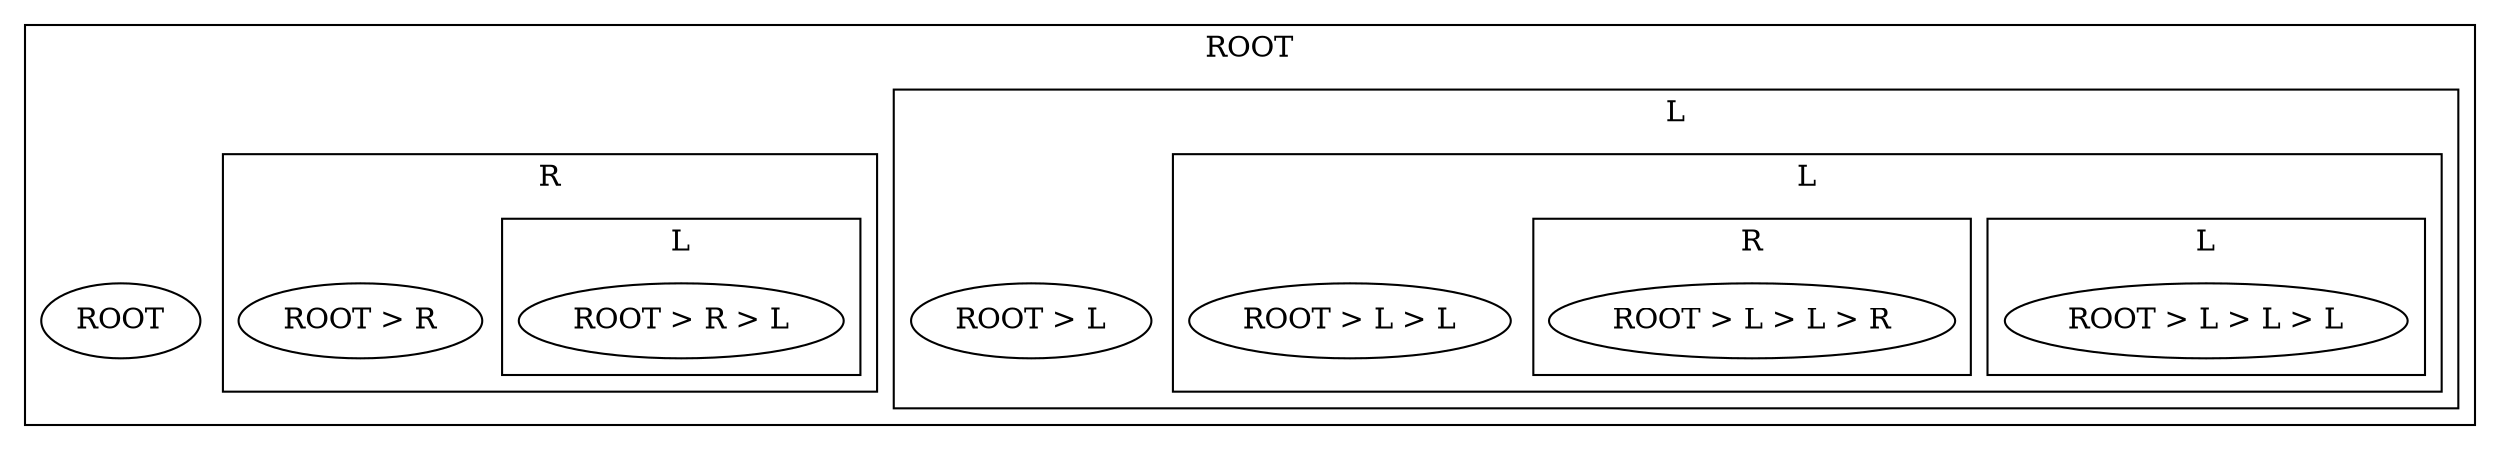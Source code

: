 strict graph {
  subgraph cluster00 {
    label="ROOT";
    node01 [label="ROOT"]
    subgraph cluster02 {
      label="L";
      node03 [label="ROOT > L"]
      subgraph cluster04 {
        label="L";
        node05 [label="ROOT > L > L"]
        subgraph cluster06 {
          label="L";
          node07 [label="ROOT > L > L > L"]
        }
        subgraph cluster08 {
          label="R";
          node09 [label="ROOT > L > L > R"]
        }
      }
    }
    subgraph cluster10 {
      label="R";
      node11 [label="ROOT > R"]
      subgraph cluster12 {
        label="L";
        node13 [label="ROOT > R > L"]
      }
    }
  }
}
